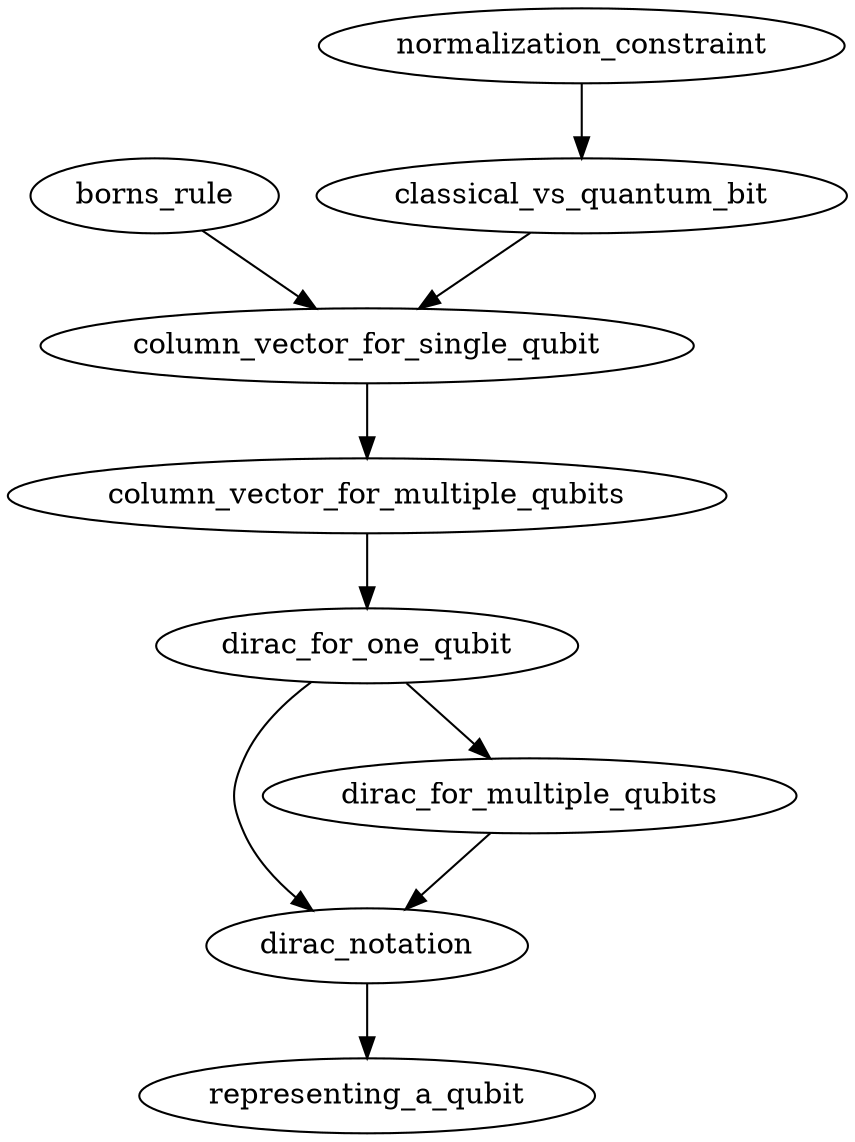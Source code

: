 /*
To compile into a png:
dot -Tpng graph.gv -o graph.png
*/


digraph 
{
	"dirac_notation" -> "representing_a_qubit";
	"dirac_for_multiple_qubits" -> "dirac_notation";
	"dirac_for_one_qubit" -> {"dirac_for_multiple_qubits" "dirac_notation"};
	"column_vector_for_multiple_qubits" -> "dirac_for_one_qubit";
	"column_vector_for_single_qubit" -> "column_vector_for_multiple_qubits";
	"borns_rule" -> "column_vector_for_single_qubit";
	"normalization_constraint" -> "classical_vs_quantum_bit";
	"classical_vs_quantum_bit" -> "column_vector_for_single_qubit";
}
